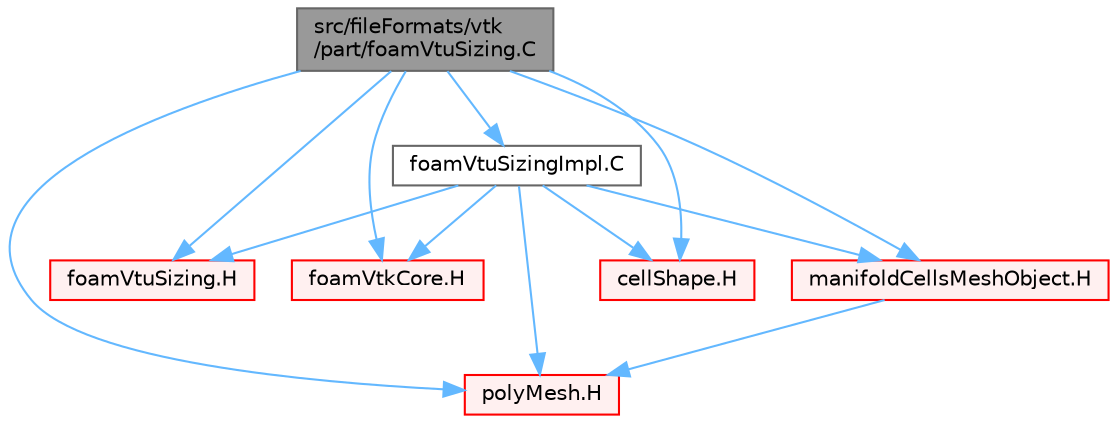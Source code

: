 digraph "src/fileFormats/vtk/part/foamVtuSizing.C"
{
 // LATEX_PDF_SIZE
  bgcolor="transparent";
  edge [fontname=Helvetica,fontsize=10,labelfontname=Helvetica,labelfontsize=10];
  node [fontname=Helvetica,fontsize=10,shape=box,height=0.2,width=0.4];
  Node1 [id="Node000001",label="src/fileFormats/vtk\l/part/foamVtuSizing.C",height=0.2,width=0.4,color="gray40", fillcolor="grey60", style="filled", fontcolor="black",tooltip=" "];
  Node1 -> Node2 [id="edge1_Node000001_Node000002",color="steelblue1",style="solid",tooltip=" "];
  Node2 [id="Node000002",label="foamVtuSizing.H",height=0.2,width=0.4,color="red", fillcolor="#FFF0F0", style="filled",URL="$foamVtuSizing_8H.html",tooltip=" "];
  Node1 -> Node107 [id="edge2_Node000001_Node000107",color="steelblue1",style="solid",tooltip=" "];
  Node107 [id="Node000107",label="foamVtkCore.H",height=0.2,width=0.4,color="red", fillcolor="#FFF0F0", style="filled",URL="$foamVtkCore_8H.html",tooltip=" "];
  Node1 -> Node112 [id="edge3_Node000001_Node000112",color="steelblue1",style="solid",tooltip=" "];
  Node112 [id="Node000112",label="polyMesh.H",height=0.2,width=0.4,color="red", fillcolor="#FFF0F0", style="filled",URL="$polyMesh_8H.html",tooltip=" "];
  Node1 -> Node244 [id="edge4_Node000001_Node000244",color="steelblue1",style="solid",tooltip=" "];
  Node244 [id="Node000244",label="cellShape.H",height=0.2,width=0.4,color="red", fillcolor="#FFF0F0", style="filled",URL="$cellShape_8H.html",tooltip=" "];
  Node1 -> Node284 [id="edge5_Node000001_Node000284",color="steelblue1",style="solid",tooltip=" "];
  Node284 [id="Node000284",label="manifoldCellsMeshObject.H",height=0.2,width=0.4,color="red", fillcolor="#FFF0F0", style="filled",URL="$manifoldCellsMeshObject_8H.html",tooltip=" "];
  Node284 -> Node112 [id="edge6_Node000284_Node000112",color="steelblue1",style="solid",tooltip=" "];
  Node1 -> Node286 [id="edge7_Node000001_Node000286",color="steelblue1",style="solid",tooltip=" "];
  Node286 [id="Node000286",label="foamVtuSizingImpl.C",height=0.2,width=0.4,color="grey40", fillcolor="white", style="filled",URL="$foamVtuSizingImpl_8C.html",tooltip=" "];
  Node286 -> Node2 [id="edge8_Node000286_Node000002",color="steelblue1",style="solid",tooltip=" "];
  Node286 -> Node107 [id="edge9_Node000286_Node000107",color="steelblue1",style="solid",tooltip=" "];
  Node286 -> Node112 [id="edge10_Node000286_Node000112",color="steelblue1",style="solid",tooltip=" "];
  Node286 -> Node244 [id="edge11_Node000286_Node000244",color="steelblue1",style="solid",tooltip=" "];
  Node286 -> Node284 [id="edge12_Node000286_Node000284",color="steelblue1",style="solid",tooltip=" "];
}
